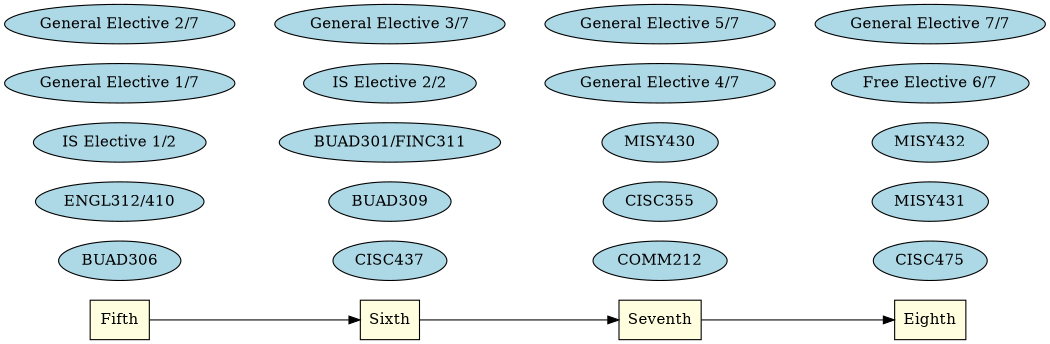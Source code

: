 digraph world {

    node [ fillcolor="lightblue" style=filled ];
    size="7,7";
    rankdir="LR";
    
    "Fifth" -> "Sixth" -> "Seventh" -> "Eighth";
    "Fifth" [shape="box" fillcolor="lightyellow"];
    "Sixth" [shape="box" fillcolor="lightyellow"];
    "Seventh" [shape="box" fillcolor="lightyellow"];
    "Eighth" [shape="box" fillcolor="lightyellow"];

    {rank=same; "Fifth";"BUAD306";"ENGL312/410";"IS Elective 1/2";"General Elective 1/7";"General Elective 2/7";}
    {rank=same; "Sixth";"CISC437";"BUAD309";"BUAD301/FINC311";"IS Elective 2/2";"General Elective 3/7";}
    {rank=same; "Seventh";"COMM212";"CISC355";"MISY430";"General Elective 4/7";"General Elective 5/7"}
    {rank=same; "Eighth";"CISC475";"MISY431";"MISY432";"Free Elective 6/7";"General Elective 7/7"}
    
    
}